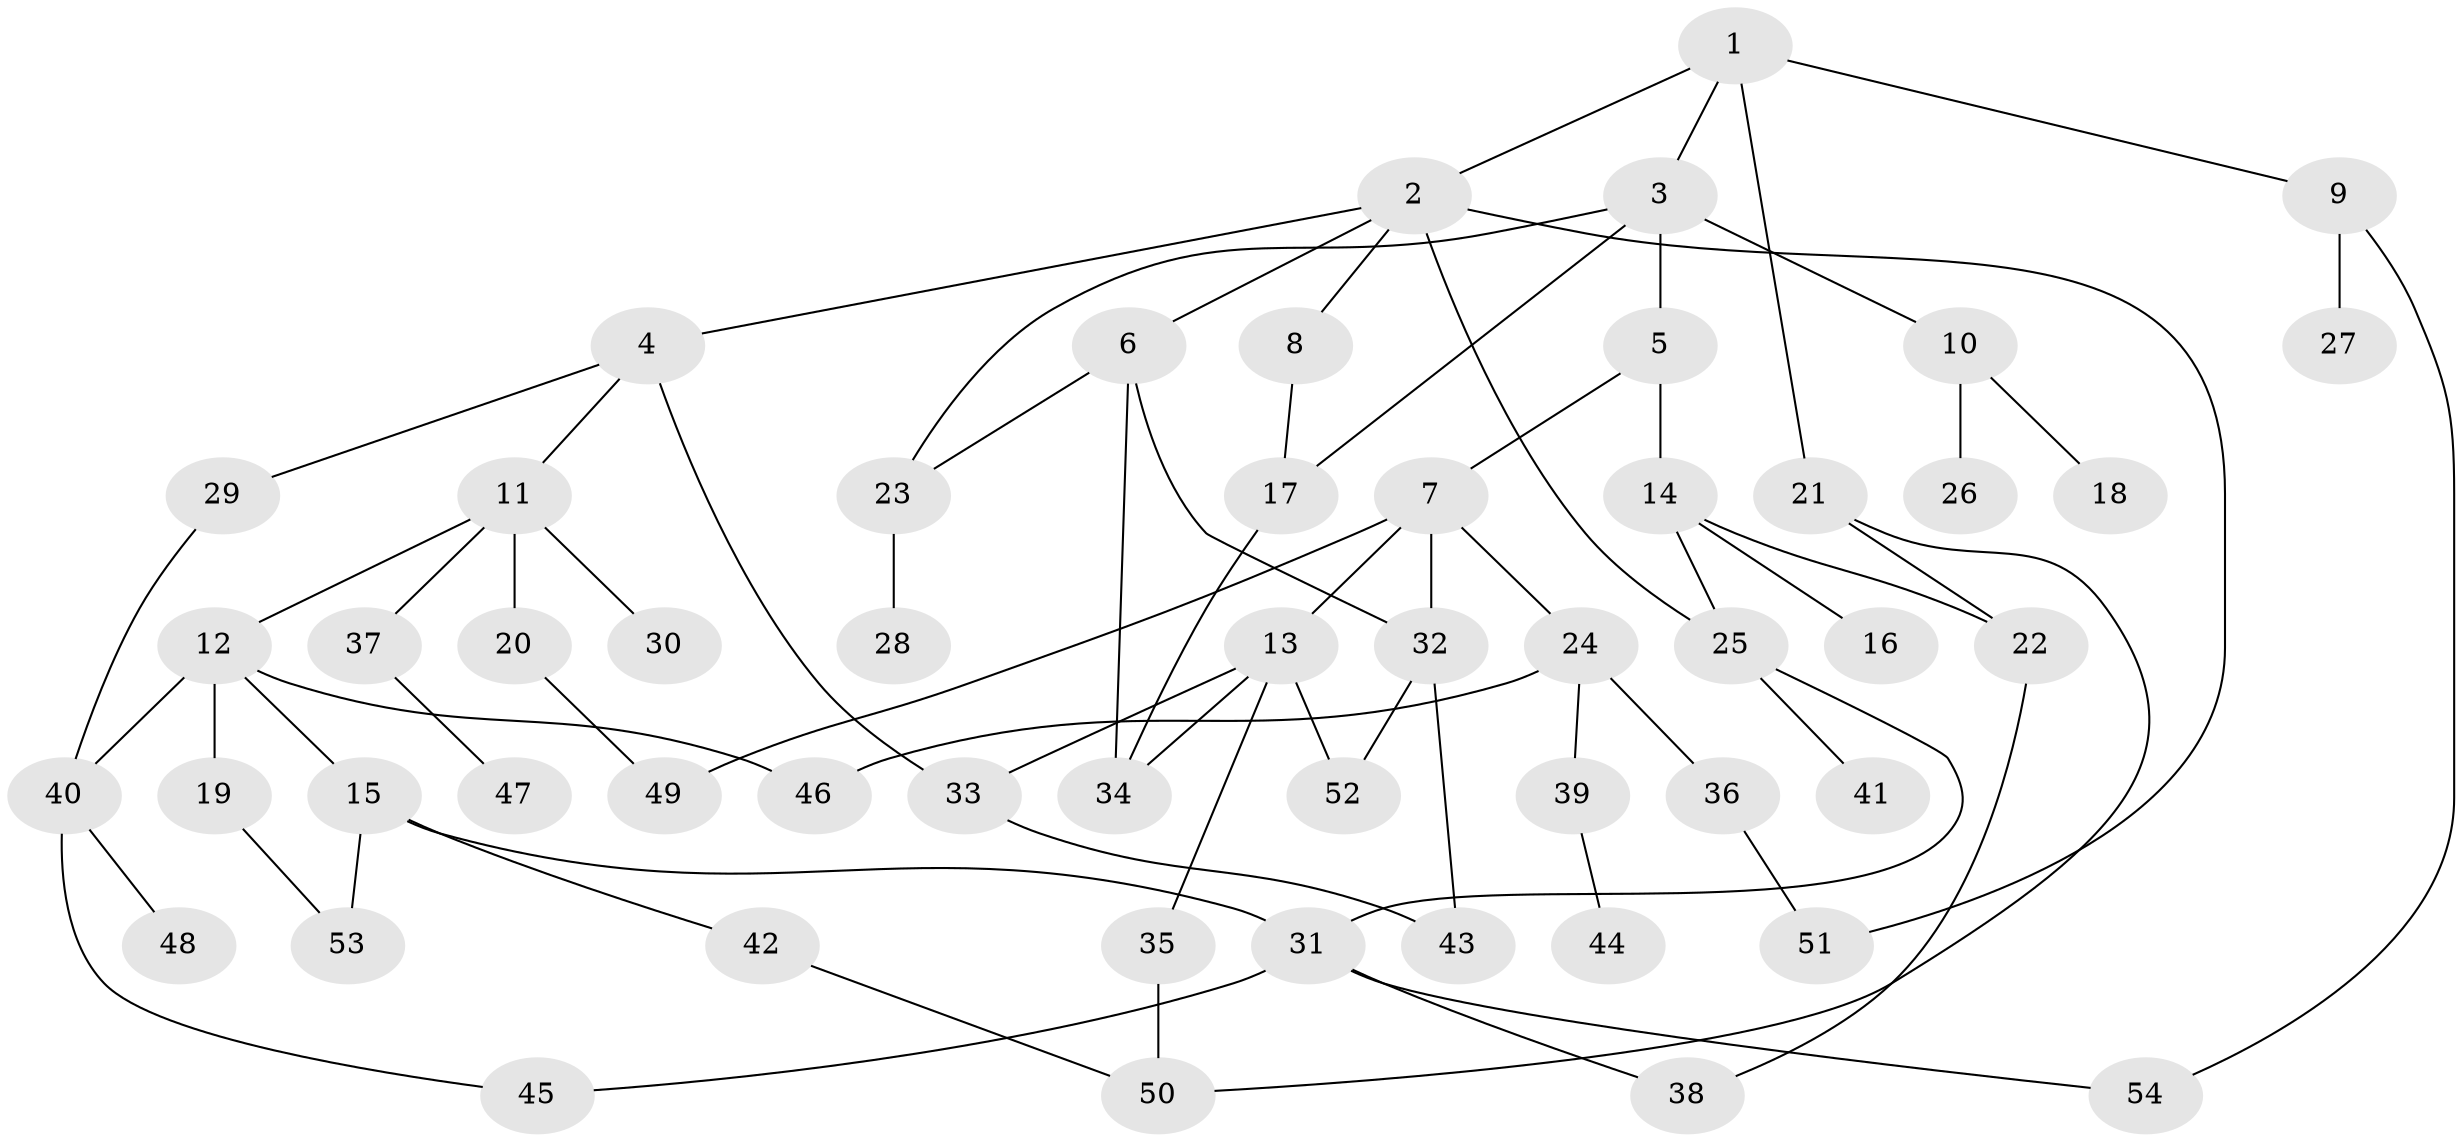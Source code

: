 // coarse degree distribution, {4: 0.1891891891891892, 8: 0.02702702702702703, 6: 0.05405405405405406, 5: 0.08108108108108109, 2: 0.2972972972972973, 3: 0.10810810810810811, 1: 0.21621621621621623, 7: 0.02702702702702703}
// Generated by graph-tools (version 1.1) at 2025/23/03/03/25 07:23:33]
// undirected, 54 vertices, 74 edges
graph export_dot {
graph [start="1"]
  node [color=gray90,style=filled];
  1;
  2;
  3;
  4;
  5;
  6;
  7;
  8;
  9;
  10;
  11;
  12;
  13;
  14;
  15;
  16;
  17;
  18;
  19;
  20;
  21;
  22;
  23;
  24;
  25;
  26;
  27;
  28;
  29;
  30;
  31;
  32;
  33;
  34;
  35;
  36;
  37;
  38;
  39;
  40;
  41;
  42;
  43;
  44;
  45;
  46;
  47;
  48;
  49;
  50;
  51;
  52;
  53;
  54;
  1 -- 2;
  1 -- 3;
  1 -- 9;
  1 -- 21;
  2 -- 4;
  2 -- 6;
  2 -- 8;
  2 -- 51;
  2 -- 25;
  3 -- 5;
  3 -- 10;
  3 -- 17;
  3 -- 23;
  4 -- 11;
  4 -- 29;
  4 -- 33;
  5 -- 7;
  5 -- 14;
  6 -- 23;
  6 -- 32;
  6 -- 34;
  7 -- 13;
  7 -- 24;
  7 -- 49;
  7 -- 32;
  8 -- 17;
  9 -- 27;
  9 -- 54;
  10 -- 18;
  10 -- 26;
  11 -- 12;
  11 -- 20;
  11 -- 30;
  11 -- 37;
  12 -- 15;
  12 -- 19;
  12 -- 40;
  12 -- 46;
  13 -- 33;
  13 -- 35;
  13 -- 52;
  13 -- 34;
  14 -- 16;
  14 -- 25;
  14 -- 22;
  15 -- 42;
  15 -- 53;
  15 -- 31;
  17 -- 34;
  19 -- 53;
  20 -- 49;
  21 -- 22;
  21 -- 50;
  22 -- 38;
  23 -- 28;
  24 -- 36;
  24 -- 39;
  24 -- 46;
  25 -- 31;
  25 -- 41;
  29 -- 40;
  31 -- 38;
  31 -- 45;
  31 -- 54;
  32 -- 52;
  32 -- 43;
  33 -- 43;
  35 -- 50;
  36 -- 51;
  37 -- 47;
  39 -- 44;
  40 -- 48;
  40 -- 45;
  42 -- 50;
}
